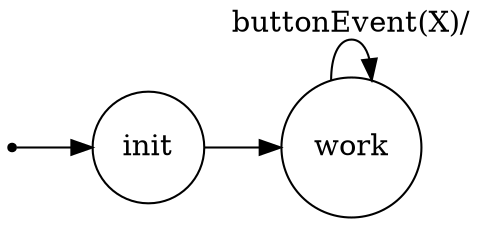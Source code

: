 /*
*
* A GraphViz DOT FSM description 
* Please use a GraphViz visualizer (like http://www.webgraphviz.com)
* 
* Generated by AM,NC,RM
*  
*/
 
digraph finite_state_machine {
  	rankdir=LR;
  	size="8,5"
  	node [shape = point]; iniziale;
  	node [shape = doublecircle]; 
  	node [shape = circle];
  	iniziale -> init [label = ""];
  	
  	
  	init -> work [ label = ""];
  	
  	work -> work [ label = "buttonEvent(X)/"];
}